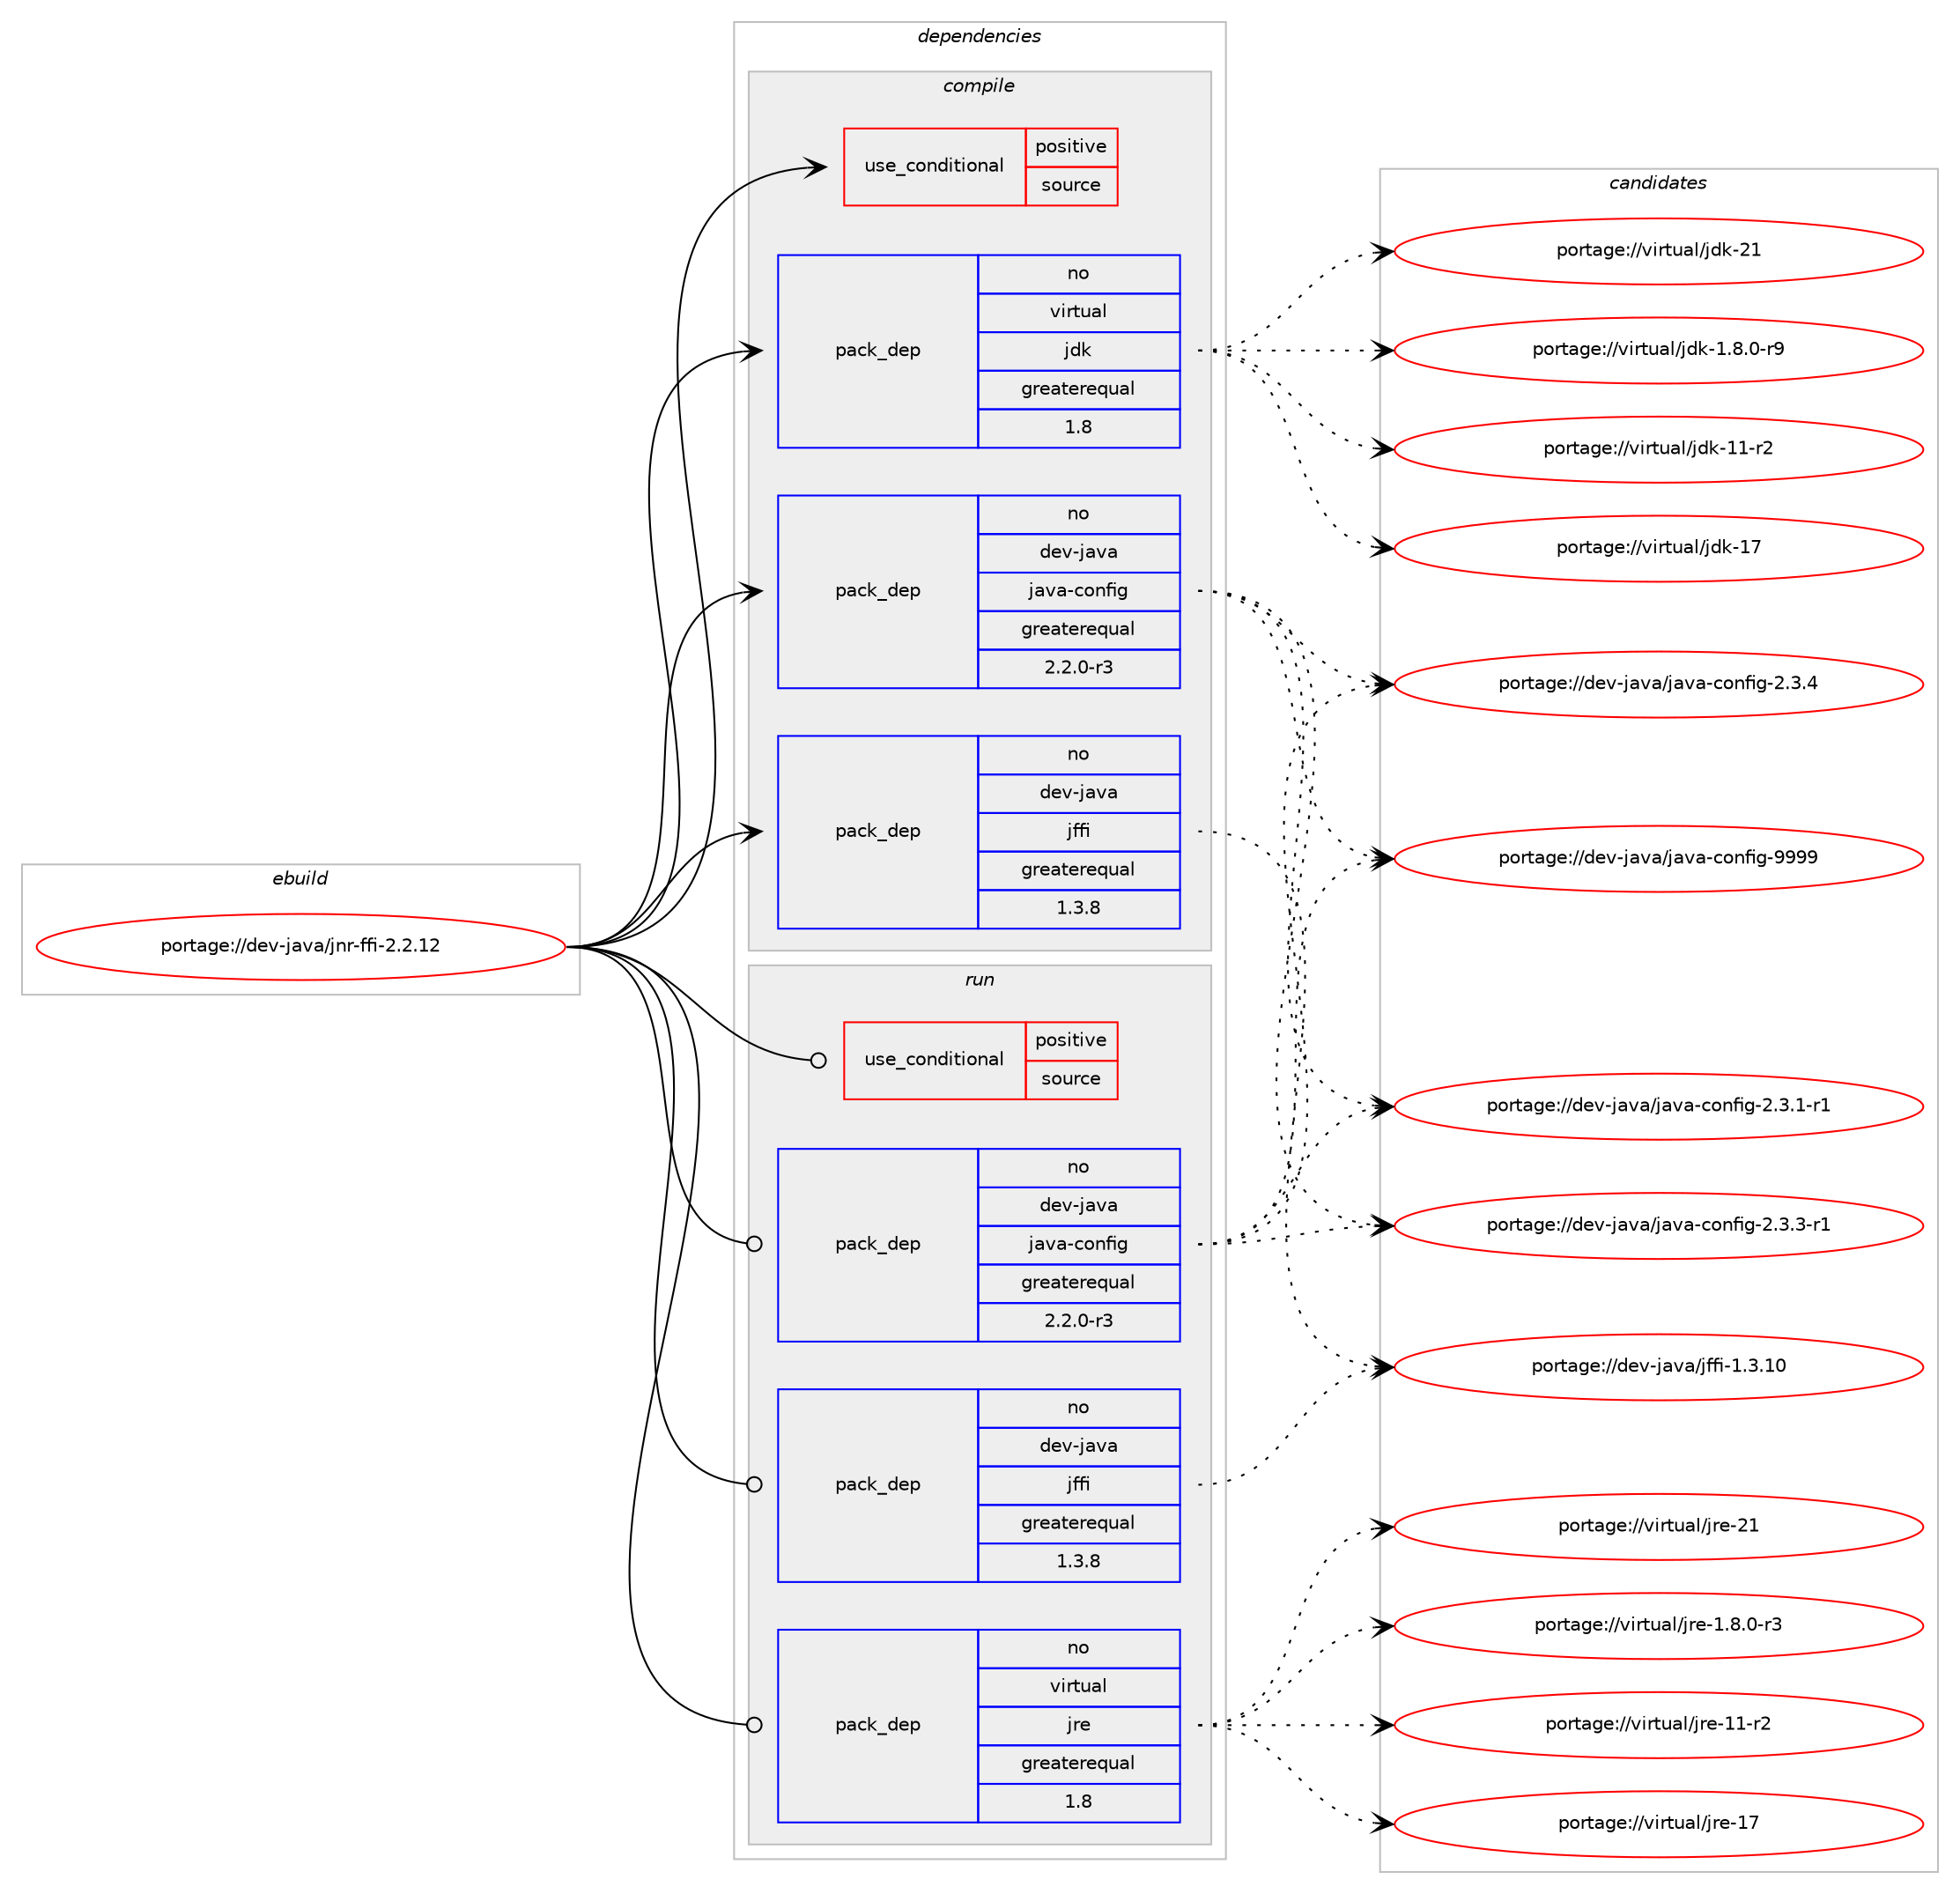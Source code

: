digraph prolog {

# *************
# Graph options
# *************

newrank=true;
concentrate=true;
compound=true;
graph [rankdir=LR,fontname=Helvetica,fontsize=10,ranksep=1.5];#, ranksep=2.5, nodesep=0.2];
edge  [arrowhead=vee];
node  [fontname=Helvetica,fontsize=10];

# **********
# The ebuild
# **********

subgraph cluster_leftcol {
color=gray;
rank=same;
label=<<i>ebuild</i>>;
id [label="portage://dev-java/jnr-ffi-2.2.12", color=red, width=4, href="../dev-java/jnr-ffi-2.2.12.svg"];
}

# ****************
# The dependencies
# ****************

subgraph cluster_midcol {
color=gray;
label=<<i>dependencies</i>>;
subgraph cluster_compile {
fillcolor="#eeeeee";
style=filled;
label=<<i>compile</i>>;
subgraph cond21457 {
dependency48496 [label=<<TABLE BORDER="0" CELLBORDER="1" CELLSPACING="0" CELLPADDING="4"><TR><TD ROWSPAN="3" CELLPADDING="10">use_conditional</TD></TR><TR><TD>positive</TD></TR><TR><TD>source</TD></TR></TABLE>>, shape=none, color=red];
# *** BEGIN UNKNOWN DEPENDENCY TYPE (TODO) ***
# dependency48496 -> package_dependency(portage://dev-java/jnr-ffi-2.2.12,install,no,app-arch,zip,none,[,,],[],[])
# *** END UNKNOWN DEPENDENCY TYPE (TODO) ***

}
id:e -> dependency48496:w [weight=20,style="solid",arrowhead="vee"];
# *** BEGIN UNKNOWN DEPENDENCY TYPE (TODO) ***
# id -> package_dependency(portage://dev-java/jnr-ffi-2.2.12,install,no,dev-java,asm,none,[,,],[slot(9)],[])
# *** END UNKNOWN DEPENDENCY TYPE (TODO) ***

subgraph pack26013 {
dependency48497 [label=<<TABLE BORDER="0" CELLBORDER="1" CELLSPACING="0" CELLPADDING="4" WIDTH="220"><TR><TD ROWSPAN="6" CELLPADDING="30">pack_dep</TD></TR><TR><TD WIDTH="110">no</TD></TR><TR><TD>dev-java</TD></TR><TR><TD>java-config</TD></TR><TR><TD>greaterequal</TD></TR><TR><TD>2.2.0-r3</TD></TR></TABLE>>, shape=none, color=blue];
}
id:e -> dependency48497:w [weight=20,style="solid",arrowhead="vee"];
subgraph pack26014 {
dependency48498 [label=<<TABLE BORDER="0" CELLBORDER="1" CELLSPACING="0" CELLPADDING="4" WIDTH="220"><TR><TD ROWSPAN="6" CELLPADDING="30">pack_dep</TD></TR><TR><TD WIDTH="110">no</TD></TR><TR><TD>dev-java</TD></TR><TR><TD>jffi</TD></TR><TR><TD>greaterequal</TD></TR><TR><TD>1.3.8</TD></TR></TABLE>>, shape=none, color=blue];
}
id:e -> dependency48498:w [weight=20,style="solid",arrowhead="vee"];
# *** BEGIN UNKNOWN DEPENDENCY TYPE (TODO) ***
# id -> package_dependency(portage://dev-java/jnr-ffi-2.2.12,install,no,dev-java,jnr-a64asm,none,[,,],[slot(2)],[])
# *** END UNKNOWN DEPENDENCY TYPE (TODO) ***

# *** BEGIN UNKNOWN DEPENDENCY TYPE (TODO) ***
# id -> package_dependency(portage://dev-java/jnr-ffi-2.2.12,install,no,dev-java,jnr-x86asm,none,[,,],[slot(1.0)],[])
# *** END UNKNOWN DEPENDENCY TYPE (TODO) ***

subgraph pack26015 {
dependency48499 [label=<<TABLE BORDER="0" CELLBORDER="1" CELLSPACING="0" CELLPADDING="4" WIDTH="220"><TR><TD ROWSPAN="6" CELLPADDING="30">pack_dep</TD></TR><TR><TD WIDTH="110">no</TD></TR><TR><TD>virtual</TD></TR><TR><TD>jdk</TD></TR><TR><TD>greaterequal</TD></TR><TR><TD>1.8</TD></TR></TABLE>>, shape=none, color=blue];
}
id:e -> dependency48499:w [weight=20,style="solid",arrowhead="vee"];
}
subgraph cluster_compileandrun {
fillcolor="#eeeeee";
style=filled;
label=<<i>compile and run</i>>;
}
subgraph cluster_run {
fillcolor="#eeeeee";
style=filled;
label=<<i>run</i>>;
subgraph cond21458 {
dependency48500 [label=<<TABLE BORDER="0" CELLBORDER="1" CELLSPACING="0" CELLPADDING="4"><TR><TD ROWSPAN="3" CELLPADDING="10">use_conditional</TD></TR><TR><TD>positive</TD></TR><TR><TD>source</TD></TR></TABLE>>, shape=none, color=red];
# *** BEGIN UNKNOWN DEPENDENCY TYPE (TODO) ***
# dependency48500 -> package_dependency(portage://dev-java/jnr-ffi-2.2.12,run,no,app-arch,zip,none,[,,],[],[])
# *** END UNKNOWN DEPENDENCY TYPE (TODO) ***

}
id:e -> dependency48500:w [weight=20,style="solid",arrowhead="odot"];
# *** BEGIN UNKNOWN DEPENDENCY TYPE (TODO) ***
# id -> package_dependency(portage://dev-java/jnr-ffi-2.2.12,run,no,dev-java,asm,none,[,,],[slot(9)],[])
# *** END UNKNOWN DEPENDENCY TYPE (TODO) ***

subgraph pack26016 {
dependency48501 [label=<<TABLE BORDER="0" CELLBORDER="1" CELLSPACING="0" CELLPADDING="4" WIDTH="220"><TR><TD ROWSPAN="6" CELLPADDING="30">pack_dep</TD></TR><TR><TD WIDTH="110">no</TD></TR><TR><TD>dev-java</TD></TR><TR><TD>java-config</TD></TR><TR><TD>greaterequal</TD></TR><TR><TD>2.2.0-r3</TD></TR></TABLE>>, shape=none, color=blue];
}
id:e -> dependency48501:w [weight=20,style="solid",arrowhead="odot"];
subgraph pack26017 {
dependency48502 [label=<<TABLE BORDER="0" CELLBORDER="1" CELLSPACING="0" CELLPADDING="4" WIDTH="220"><TR><TD ROWSPAN="6" CELLPADDING="30">pack_dep</TD></TR><TR><TD WIDTH="110">no</TD></TR><TR><TD>dev-java</TD></TR><TR><TD>jffi</TD></TR><TR><TD>greaterequal</TD></TR><TR><TD>1.3.8</TD></TR></TABLE>>, shape=none, color=blue];
}
id:e -> dependency48502:w [weight=20,style="solid",arrowhead="odot"];
# *** BEGIN UNKNOWN DEPENDENCY TYPE (TODO) ***
# id -> package_dependency(portage://dev-java/jnr-ffi-2.2.12,run,no,dev-java,jnr-a64asm,none,[,,],[slot(2)],[])
# *** END UNKNOWN DEPENDENCY TYPE (TODO) ***

# *** BEGIN UNKNOWN DEPENDENCY TYPE (TODO) ***
# id -> package_dependency(portage://dev-java/jnr-ffi-2.2.12,run,no,dev-java,jnr-x86asm,none,[,,],[slot(1.0)],[])
# *** END UNKNOWN DEPENDENCY TYPE (TODO) ***

subgraph pack26018 {
dependency48503 [label=<<TABLE BORDER="0" CELLBORDER="1" CELLSPACING="0" CELLPADDING="4" WIDTH="220"><TR><TD ROWSPAN="6" CELLPADDING="30">pack_dep</TD></TR><TR><TD WIDTH="110">no</TD></TR><TR><TD>virtual</TD></TR><TR><TD>jre</TD></TR><TR><TD>greaterequal</TD></TR><TR><TD>1.8</TD></TR></TABLE>>, shape=none, color=blue];
}
id:e -> dependency48503:w [weight=20,style="solid",arrowhead="odot"];
}
}

# **************
# The candidates
# **************

subgraph cluster_choices {
rank=same;
color=gray;
label=<<i>candidates</i>>;

subgraph choice26013 {
color=black;
nodesep=1;
choice10010111845106971189747106971189745991111101021051034550465146494511449 [label="portage://dev-java/java-config-2.3.1-r1", color=red, width=4,href="../dev-java/java-config-2.3.1-r1.svg"];
choice10010111845106971189747106971189745991111101021051034550465146514511449 [label="portage://dev-java/java-config-2.3.3-r1", color=red, width=4,href="../dev-java/java-config-2.3.3-r1.svg"];
choice1001011184510697118974710697118974599111110102105103455046514652 [label="portage://dev-java/java-config-2.3.4", color=red, width=4,href="../dev-java/java-config-2.3.4.svg"];
choice10010111845106971189747106971189745991111101021051034557575757 [label="portage://dev-java/java-config-9999", color=red, width=4,href="../dev-java/java-config-9999.svg"];
dependency48497:e -> choice10010111845106971189747106971189745991111101021051034550465146494511449:w [style=dotted,weight="100"];
dependency48497:e -> choice10010111845106971189747106971189745991111101021051034550465146514511449:w [style=dotted,weight="100"];
dependency48497:e -> choice1001011184510697118974710697118974599111110102105103455046514652:w [style=dotted,weight="100"];
dependency48497:e -> choice10010111845106971189747106971189745991111101021051034557575757:w [style=dotted,weight="100"];
}
subgraph choice26014 {
color=black;
nodesep=1;
choice1001011184510697118974710610210210545494651464948 [label="portage://dev-java/jffi-1.3.10", color=red, width=4,href="../dev-java/jffi-1.3.10.svg"];
dependency48498:e -> choice1001011184510697118974710610210210545494651464948:w [style=dotted,weight="100"];
}
subgraph choice26015 {
color=black;
nodesep=1;
choice11810511411611797108471061001074549465646484511457 [label="portage://virtual/jdk-1.8.0-r9", color=red, width=4,href="../virtual/jdk-1.8.0-r9.svg"];
choice11810511411611797108471061001074549494511450 [label="portage://virtual/jdk-11-r2", color=red, width=4,href="../virtual/jdk-11-r2.svg"];
choice1181051141161179710847106100107454955 [label="portage://virtual/jdk-17", color=red, width=4,href="../virtual/jdk-17.svg"];
choice1181051141161179710847106100107455049 [label="portage://virtual/jdk-21", color=red, width=4,href="../virtual/jdk-21.svg"];
dependency48499:e -> choice11810511411611797108471061001074549465646484511457:w [style=dotted,weight="100"];
dependency48499:e -> choice11810511411611797108471061001074549494511450:w [style=dotted,weight="100"];
dependency48499:e -> choice1181051141161179710847106100107454955:w [style=dotted,weight="100"];
dependency48499:e -> choice1181051141161179710847106100107455049:w [style=dotted,weight="100"];
}
subgraph choice26016 {
color=black;
nodesep=1;
choice10010111845106971189747106971189745991111101021051034550465146494511449 [label="portage://dev-java/java-config-2.3.1-r1", color=red, width=4,href="../dev-java/java-config-2.3.1-r1.svg"];
choice10010111845106971189747106971189745991111101021051034550465146514511449 [label="portage://dev-java/java-config-2.3.3-r1", color=red, width=4,href="../dev-java/java-config-2.3.3-r1.svg"];
choice1001011184510697118974710697118974599111110102105103455046514652 [label="portage://dev-java/java-config-2.3.4", color=red, width=4,href="../dev-java/java-config-2.3.4.svg"];
choice10010111845106971189747106971189745991111101021051034557575757 [label="portage://dev-java/java-config-9999", color=red, width=4,href="../dev-java/java-config-9999.svg"];
dependency48501:e -> choice10010111845106971189747106971189745991111101021051034550465146494511449:w [style=dotted,weight="100"];
dependency48501:e -> choice10010111845106971189747106971189745991111101021051034550465146514511449:w [style=dotted,weight="100"];
dependency48501:e -> choice1001011184510697118974710697118974599111110102105103455046514652:w [style=dotted,weight="100"];
dependency48501:e -> choice10010111845106971189747106971189745991111101021051034557575757:w [style=dotted,weight="100"];
}
subgraph choice26017 {
color=black;
nodesep=1;
choice1001011184510697118974710610210210545494651464948 [label="portage://dev-java/jffi-1.3.10", color=red, width=4,href="../dev-java/jffi-1.3.10.svg"];
dependency48502:e -> choice1001011184510697118974710610210210545494651464948:w [style=dotted,weight="100"];
}
subgraph choice26018 {
color=black;
nodesep=1;
choice11810511411611797108471061141014549465646484511451 [label="portage://virtual/jre-1.8.0-r3", color=red, width=4,href="../virtual/jre-1.8.0-r3.svg"];
choice11810511411611797108471061141014549494511450 [label="portage://virtual/jre-11-r2", color=red, width=4,href="../virtual/jre-11-r2.svg"];
choice1181051141161179710847106114101454955 [label="portage://virtual/jre-17", color=red, width=4,href="../virtual/jre-17.svg"];
choice1181051141161179710847106114101455049 [label="portage://virtual/jre-21", color=red, width=4,href="../virtual/jre-21.svg"];
dependency48503:e -> choice11810511411611797108471061141014549465646484511451:w [style=dotted,weight="100"];
dependency48503:e -> choice11810511411611797108471061141014549494511450:w [style=dotted,weight="100"];
dependency48503:e -> choice1181051141161179710847106114101454955:w [style=dotted,weight="100"];
dependency48503:e -> choice1181051141161179710847106114101455049:w [style=dotted,weight="100"];
}
}

}
